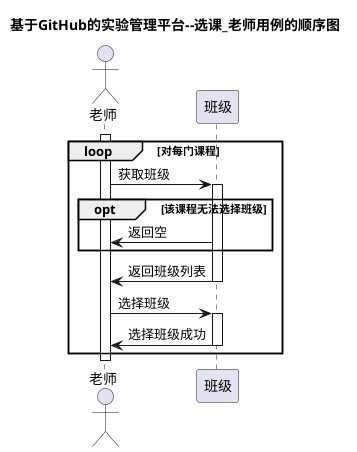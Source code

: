 @startuml
title 基于GitHub的实验管理平台--选课_老师用例的顺序图

actor 老师
participant 班级

activate 老师
    loop 对每门课程
        老师->班级:获取班级
        activate 班级
            opt 该课程无法选择班级
                班级->老师:返回空
            end opt
            班级->老师:返回班级列表
        deactivate 班级

        老师->班级:选择班级
        activate 班级
            班级->老师:选择班级成功
        deactivate 班级
    end loop
deactivate 老师

@enduml

